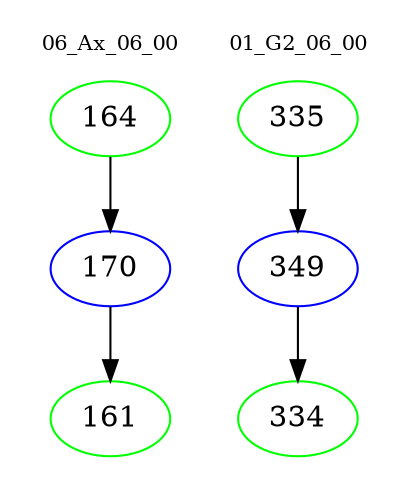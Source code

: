 digraph{
subgraph cluster_0 {
color = white
label = "06_Ax_06_00";
fontsize=10;
T0_164 [label="164", color="green"]
T0_164 -> T0_170 [color="black"]
T0_170 [label="170", color="blue"]
T0_170 -> T0_161 [color="black"]
T0_161 [label="161", color="green"]
}
subgraph cluster_1 {
color = white
label = "01_G2_06_00";
fontsize=10;
T1_335 [label="335", color="green"]
T1_335 -> T1_349 [color="black"]
T1_349 [label="349", color="blue"]
T1_349 -> T1_334 [color="black"]
T1_334 [label="334", color="green"]
}
}
